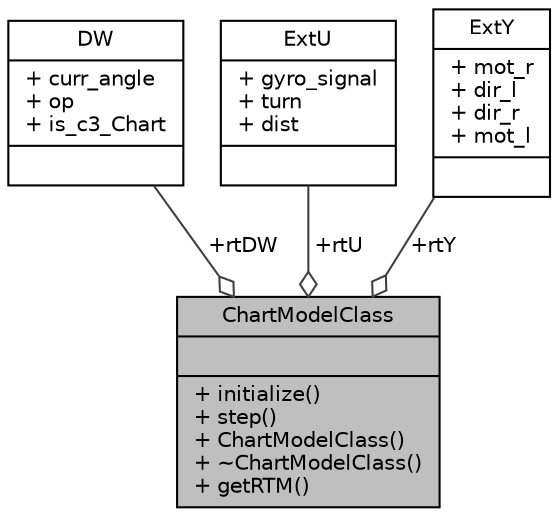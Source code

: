 digraph "ChartModelClass"
{
 // INTERACTIVE_SVG=YES
 // LATEX_PDF_SIZE
  bgcolor="transparent";
  edge [fontname="Helvetica",fontsize="10",labelfontname="Helvetica",labelfontsize="10"];
  node [fontname="Helvetica",fontsize="10",shape=record];
  Node1 [label="{ChartModelClass\n||+ initialize()\l+ step()\l+ ChartModelClass()\l+ ~ChartModelClass()\l+ getRTM()\l}",height=0.2,width=0.4,color="black", fillcolor="grey75", style="filled", fontcolor="black",tooltip="Class declaration of the chart model."];
  Node2 -> Node1 [color="grey25",fontsize="10",style="solid",label=" +rtDW" ,arrowhead="odiamond",fontname="Helvetica"];
  Node2 [label="{DW\n|+ curr_angle\l+ op\l+ is_c3_Chart\l|}",height=0.2,width=0.4,color="black",URL="$struct_d_w.html",tooltip="Local signals for Stateflow."];
  Node3 -> Node1 [color="grey25",fontsize="10",style="solid",label=" +rtU" ,arrowhead="odiamond",fontname="Helvetica"];
  Node3 [label="{ExtU\n|+ gyro_signal\l+ turn\l+ dist\l|}",height=0.2,width=0.4,color="black",URL="$struct_ext_u.html",tooltip="External inputs for Stateflow."];
  Node4 -> Node1 [color="grey25",fontsize="10",style="solid",label=" +rtY" ,arrowhead="odiamond",fontname="Helvetica"];
  Node4 [label="{ExtY\n|+ mot_r\l+ dir_l\l+ dir_r\l+ mot_l\l|}",height=0.2,width=0.4,color="black",URL="$struct_ext_y.html",tooltip="External outputs for Stateflow."];
}
